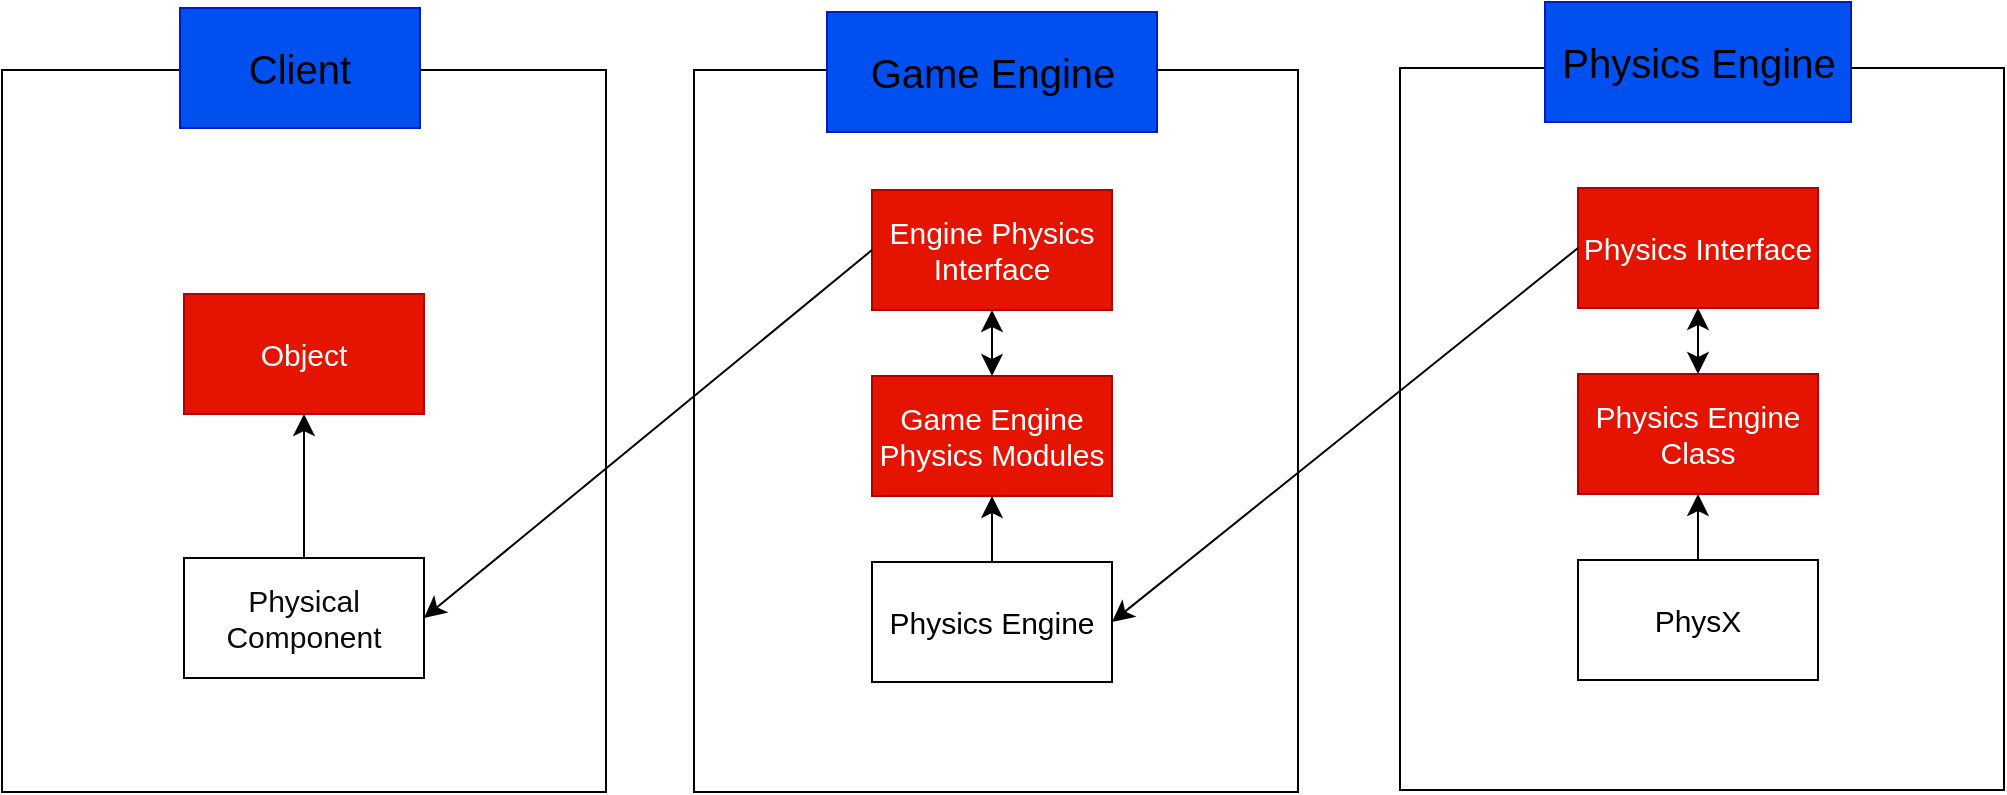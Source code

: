 <mxfile version="28.1.0">
  <diagram name="페이지-1" id="vtoLVe3VOnepdpvG8_ot">
    <mxGraphModel dx="1826" dy="1629" grid="0" gridSize="10" guides="1" tooltips="1" connect="1" arrows="1" fold="1" page="0" pageScale="1" pageWidth="827" pageHeight="1169" math="0" shadow="0">
      <root>
        <mxCell id="0" />
        <mxCell id="1" parent="0" />
        <mxCell id="MRJQOou84n3i03GljYjW-11" value="" style="group" vertex="1" connectable="0" parent="1">
          <mxGeometry x="584" y="-414" width="302" height="392" as="geometry" />
        </mxCell>
        <mxCell id="MRJQOou84n3i03GljYjW-4" value="" style="rounded=0;whiteSpace=wrap;html=1;movable=1;resizable=1;rotatable=1;deletable=1;editable=1;locked=0;connectable=1;" vertex="1" parent="MRJQOou84n3i03GljYjW-11">
          <mxGeometry y="31" width="302" height="361" as="geometry" />
        </mxCell>
        <mxCell id="MRJQOou84n3i03GljYjW-2" value="&lt;font style=&quot;color: light-dark(rgb(0, 0, 0), rgb(1, 1, 1)); font-size: 20px;&quot;&gt;Physics Engine&lt;/font&gt;" style="rounded=0;whiteSpace=wrap;html=1;fillColor=light-dark(#0050EF,#5F45C8);fontColor=#ffffff;strokeColor=#001DBC;movable=1;resizable=1;rotatable=1;deletable=1;editable=1;locked=0;connectable=1;" vertex="1" parent="MRJQOou84n3i03GljYjW-11">
          <mxGeometry x="72.5" y="-2" width="153" height="60" as="geometry" />
        </mxCell>
        <mxCell id="MRJQOou84n3i03GljYjW-3" value="&lt;font style=&quot;color: light-dark(rgb(0, 0, 0), rgb(11, 11, 11)); font-size: 15px;&quot;&gt;PhysX&lt;/font&gt;" style="rounded=0;whiteSpace=wrap;html=1;fillColor=light-dark(#FFFFFF,#A2A2A2);movable=1;resizable=1;rotatable=1;deletable=1;editable=1;locked=0;connectable=1;" vertex="1" parent="MRJQOou84n3i03GljYjW-11">
          <mxGeometry x="89" y="277" width="120" height="60" as="geometry" />
        </mxCell>
        <mxCell id="MRJQOou84n3i03GljYjW-5" value="&lt;font style=&quot;font-size: 15px;&quot;&gt;Physics Interface&lt;/font&gt;" style="rounded=0;whiteSpace=wrap;html=1;fillColor=light-dark(#E51400,#4C46FF);fontColor=#ffffff;strokeColor=#B20000;movable=1;resizable=1;rotatable=1;deletable=1;editable=1;locked=0;connectable=1;" vertex="1" parent="MRJQOou84n3i03GljYjW-11">
          <mxGeometry x="89" y="91" width="120" height="60" as="geometry" />
        </mxCell>
        <mxCell id="MRJQOou84n3i03GljYjW-6" value="&lt;font style=&quot;font-size: 15px;&quot;&gt;Physics Engine Class&lt;/font&gt;" style="rounded=0;whiteSpace=wrap;html=1;fillColor=#e51400;fontColor=#ffffff;strokeColor=#B20000;movable=1;resizable=1;rotatable=1;deletable=1;editable=1;locked=0;connectable=1;" vertex="1" parent="MRJQOou84n3i03GljYjW-11">
          <mxGeometry x="89" y="184" width="120" height="60" as="geometry" />
        </mxCell>
        <mxCell id="MRJQOou84n3i03GljYjW-10" value="" style="endArrow=classic;startArrow=classic;html=1;rounded=0;fontSize=12;startSize=8;endSize=8;curved=1;entryX=0.5;entryY=1;entryDx=0;entryDy=0;exitX=0.5;exitY=0;exitDx=0;exitDy=0;movable=1;resizable=1;rotatable=1;deletable=1;editable=1;locked=0;connectable=1;" edge="1" parent="MRJQOou84n3i03GljYjW-11" source="MRJQOou84n3i03GljYjW-6" target="MRJQOou84n3i03GljYjW-5">
          <mxGeometry width="50" height="50" relative="1" as="geometry">
            <mxPoint x="299" y="311" as="sourcePoint" />
            <mxPoint x="299" y="278" as="targetPoint" />
          </mxGeometry>
        </mxCell>
        <mxCell id="MRJQOou84n3i03GljYjW-29" value="" style="endArrow=classic;html=1;rounded=0;fontSize=12;startSize=8;endSize=8;curved=1;entryX=0.5;entryY=1;entryDx=0;entryDy=0;exitX=0.5;exitY=0;exitDx=0;exitDy=0;" edge="1" parent="MRJQOou84n3i03GljYjW-11" source="MRJQOou84n3i03GljYjW-3" target="MRJQOou84n3i03GljYjW-6">
          <mxGeometry width="50" height="50" relative="1" as="geometry">
            <mxPoint x="-423" y="240" as="sourcePoint" />
            <mxPoint x="-373" y="190" as="targetPoint" />
          </mxGeometry>
        </mxCell>
        <mxCell id="MRJQOou84n3i03GljYjW-12" value="" style="group" vertex="1" connectable="0" parent="1">
          <mxGeometry x="231" y="-413" width="302" height="392" as="geometry" />
        </mxCell>
        <mxCell id="MRJQOou84n3i03GljYjW-13" value="" style="rounded=0;whiteSpace=wrap;html=1;movable=1;resizable=1;rotatable=1;deletable=1;editable=1;locked=0;connectable=1;" vertex="1" parent="MRJQOou84n3i03GljYjW-12">
          <mxGeometry y="31" width="302" height="361" as="geometry" />
        </mxCell>
        <mxCell id="MRJQOou84n3i03GljYjW-14" value="&lt;font style=&quot;font-size: 20px;&quot;&gt;&lt;font style=&quot;color: light-dark(rgb(0, 0, 0), rgb(1, 1, 1));&quot;&gt;Game&lt;/font&gt;&lt;span style=&quot;color: light-dark(rgb(0, 0, 0), rgb(1, 1, 1)); background-color: transparent;&quot;&gt;&amp;nbsp;Engine&lt;/span&gt;&lt;/font&gt;" style="rounded=0;whiteSpace=wrap;html=1;fillColor=light-dark(#0050EF,#5F45C8);fontColor=#ffffff;strokeColor=#001DBC;movable=1;resizable=1;rotatable=1;deletable=1;editable=1;locked=0;connectable=1;" vertex="1" parent="MRJQOou84n3i03GljYjW-12">
          <mxGeometry x="66.5" y="2" width="165" height="60" as="geometry" />
        </mxCell>
        <mxCell id="MRJQOou84n3i03GljYjW-15" value="&lt;font style=&quot;color: light-dark(rgb(0, 0, 0), rgb(11, 11, 11)); font-size: 15px;&quot;&gt;Physics Engine&lt;/font&gt;" style="rounded=0;whiteSpace=wrap;html=1;fillColor=light-dark(#FFFFFF,#A2A2A2);movable=1;resizable=1;rotatable=1;deletable=1;editable=1;locked=0;connectable=1;" vertex="1" parent="MRJQOou84n3i03GljYjW-12">
          <mxGeometry x="89" y="277" width="120" height="60" as="geometry" />
        </mxCell>
        <mxCell id="MRJQOou84n3i03GljYjW-16" value="&lt;font style=&quot;font-size: 15px;&quot;&gt;Engine Physics Interface&lt;/font&gt;" style="rounded=0;whiteSpace=wrap;html=1;fillColor=light-dark(#E51400,#4C46FF);fontColor=#ffffff;strokeColor=#B20000;movable=1;resizable=1;rotatable=1;deletable=1;editable=1;locked=0;connectable=1;" vertex="1" parent="MRJQOou84n3i03GljYjW-12">
          <mxGeometry x="89" y="91" width="120" height="60" as="geometry" />
        </mxCell>
        <mxCell id="MRJQOou84n3i03GljYjW-17" value="&lt;font style=&quot;font-size: 15px;&quot;&gt;Game Engine Physics Modules&lt;/font&gt;" style="rounded=0;whiteSpace=wrap;html=1;fillColor=#e51400;fontColor=#ffffff;strokeColor=#B20000;movable=1;resizable=1;rotatable=1;deletable=1;editable=1;locked=0;connectable=1;" vertex="1" parent="MRJQOou84n3i03GljYjW-12">
          <mxGeometry x="89" y="184" width="120" height="60" as="geometry" />
        </mxCell>
        <mxCell id="MRJQOou84n3i03GljYjW-19" value="" style="endArrow=classic;startArrow=classic;html=1;rounded=0;fontSize=12;startSize=8;endSize=8;curved=1;entryX=0.5;entryY=1;entryDx=0;entryDy=0;exitX=0.5;exitY=0;exitDx=0;exitDy=0;movable=1;resizable=1;rotatable=1;deletable=1;editable=1;locked=0;connectable=1;" edge="1" parent="MRJQOou84n3i03GljYjW-12" source="MRJQOou84n3i03GljYjW-17" target="MRJQOou84n3i03GljYjW-16">
          <mxGeometry width="50" height="50" relative="1" as="geometry">
            <mxPoint x="299" y="311" as="sourcePoint" />
            <mxPoint x="299" y="278" as="targetPoint" />
          </mxGeometry>
        </mxCell>
        <mxCell id="MRJQOou84n3i03GljYjW-28" value="" style="endArrow=classic;html=1;rounded=0;fontSize=12;startSize=8;endSize=8;curved=1;entryX=0.5;entryY=1;entryDx=0;entryDy=0;exitX=0.5;exitY=0;exitDx=0;exitDy=0;" edge="1" parent="MRJQOou84n3i03GljYjW-12" source="MRJQOou84n3i03GljYjW-15" target="MRJQOou84n3i03GljYjW-17">
          <mxGeometry width="50" height="50" relative="1" as="geometry">
            <mxPoint x="14" y="240" as="sourcePoint" />
            <mxPoint x="64" y="190" as="targetPoint" />
          </mxGeometry>
        </mxCell>
        <mxCell id="MRJQOou84n3i03GljYjW-20" value="" style="group" vertex="1" connectable="0" parent="1">
          <mxGeometry x="-115" y="-413" width="302" height="392" as="geometry" />
        </mxCell>
        <mxCell id="MRJQOou84n3i03GljYjW-21" value="" style="rounded=0;whiteSpace=wrap;html=1;movable=1;resizable=1;rotatable=1;deletable=1;editable=1;locked=0;connectable=1;" vertex="1" parent="MRJQOou84n3i03GljYjW-20">
          <mxGeometry y="31" width="302" height="361" as="geometry" />
        </mxCell>
        <mxCell id="MRJQOou84n3i03GljYjW-22" value="&lt;font style=&quot;color: light-dark(rgb(0, 0, 0), rgb(1, 1, 1)); font-size: 20px;&quot;&gt;Client&lt;/font&gt;" style="rounded=0;whiteSpace=wrap;html=1;fillColor=light-dark(#0050EF,#5F45C8);fontColor=#ffffff;strokeColor=#001DBC;movable=1;resizable=1;rotatable=1;deletable=1;editable=1;locked=0;connectable=1;" vertex="1" parent="MRJQOou84n3i03GljYjW-20">
          <mxGeometry x="89" width="120" height="60" as="geometry" />
        </mxCell>
        <mxCell id="MRJQOou84n3i03GljYjW-23" value="&lt;font style=&quot;color: light-dark(rgb(11, 11, 11), rgb(0, 0, 0)); font-size: 15px;&quot;&gt;Physical Component&lt;/font&gt;" style="rounded=0;whiteSpace=wrap;html=1;fillColor=light-dark(#FFFFFF,#A2A2A2);movable=1;resizable=1;rotatable=1;deletable=1;editable=1;locked=0;connectable=1;" vertex="1" parent="MRJQOou84n3i03GljYjW-20">
          <mxGeometry x="91" y="275" width="120" height="60" as="geometry" />
        </mxCell>
        <mxCell id="MRJQOou84n3i03GljYjW-25" value="&lt;font style=&quot;font-size: 15px;&quot;&gt;Object&lt;/font&gt;" style="rounded=0;whiteSpace=wrap;html=1;fillColor=#e51400;fontColor=#ffffff;strokeColor=#B20000;movable=1;resizable=1;rotatable=1;deletable=1;editable=1;locked=0;connectable=1;" vertex="1" parent="MRJQOou84n3i03GljYjW-20">
          <mxGeometry x="91" y="143" width="120" height="60" as="geometry" />
        </mxCell>
        <mxCell id="MRJQOou84n3i03GljYjW-32" value="" style="endArrow=classic;html=1;rounded=0;fontSize=12;startSize=8;endSize=8;curved=1;entryX=0.5;entryY=1;entryDx=0;entryDy=0;exitX=0.5;exitY=0;exitDx=0;exitDy=0;" edge="1" parent="MRJQOou84n3i03GljYjW-20" source="MRJQOou84n3i03GljYjW-23" target="MRJQOou84n3i03GljYjW-25">
          <mxGeometry width="50" height="50" relative="1" as="geometry">
            <mxPoint x="415" y="241" as="sourcePoint" />
            <mxPoint x="465" y="191" as="targetPoint" />
          </mxGeometry>
        </mxCell>
        <mxCell id="MRJQOou84n3i03GljYjW-31" value="" style="endArrow=classic;html=1;rounded=0;fontSize=12;startSize=8;endSize=8;curved=1;exitX=0;exitY=0.5;exitDx=0;exitDy=0;entryX=1;entryY=0.5;entryDx=0;entryDy=0;" edge="1" parent="1" source="MRJQOou84n3i03GljYjW-5" target="MRJQOou84n3i03GljYjW-15">
          <mxGeometry width="50" height="50" relative="1" as="geometry">
            <mxPoint x="245" y="-173" as="sourcePoint" />
            <mxPoint x="295" y="-223" as="targetPoint" />
          </mxGeometry>
        </mxCell>
        <mxCell id="MRJQOou84n3i03GljYjW-33" value="" style="endArrow=classic;html=1;rounded=0;fontSize=12;startSize=8;endSize=8;curved=1;entryX=1;entryY=0.5;entryDx=0;entryDy=0;exitX=0;exitY=0.5;exitDx=0;exitDy=0;" edge="1" parent="1" source="MRJQOou84n3i03GljYjW-16" target="MRJQOou84n3i03GljYjW-23">
          <mxGeometry width="50" height="50" relative="1" as="geometry">
            <mxPoint x="245" y="-173" as="sourcePoint" />
            <mxPoint x="295" y="-223" as="targetPoint" />
          </mxGeometry>
        </mxCell>
      </root>
    </mxGraphModel>
  </diagram>
</mxfile>
